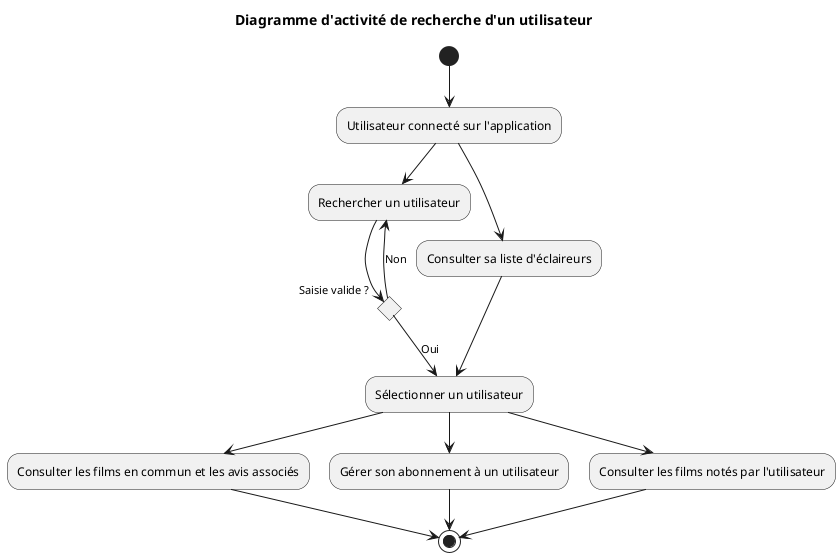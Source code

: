 @startuml Diagramme d'activité de recherche d'un utilisateur
title Diagramme d'activité de recherche d'un utilisateur

(*) -down-> "Utilisateur connecté sur l'application"

"Utilisateur connecté sur l'application" --> "Rechercher un utilisateur"
"Utilisateur connecté sur l'application" --> "Consulter sa liste d'éclaireurs"


"Rechercher un utilisateur" --> if "Saisie valide ?" then
  -down->[Oui] "Sélectionner un utilisateur"
else
  -->[Non] "Rechercher un utilisateur"
endif

"Consulter sa liste d'éclaireurs" --> "Sélectionner un utilisateur"

"Sélectionner un utilisateur" --> "Consulter les films en commun et les avis associés"
"Sélectionner un utilisateur" --> "Gérer son abonnement à un utilisateur"
"Sélectionner un utilisateur" --> "Consulter les films notés par l'utilisateur"

"Consulter les films en commun et les avis associés" -->(*)
"Gérer son abonnement à un utilisateur" -->(*)
"Consulter les films notés par l'utilisateur" -->(*)
@enduml
